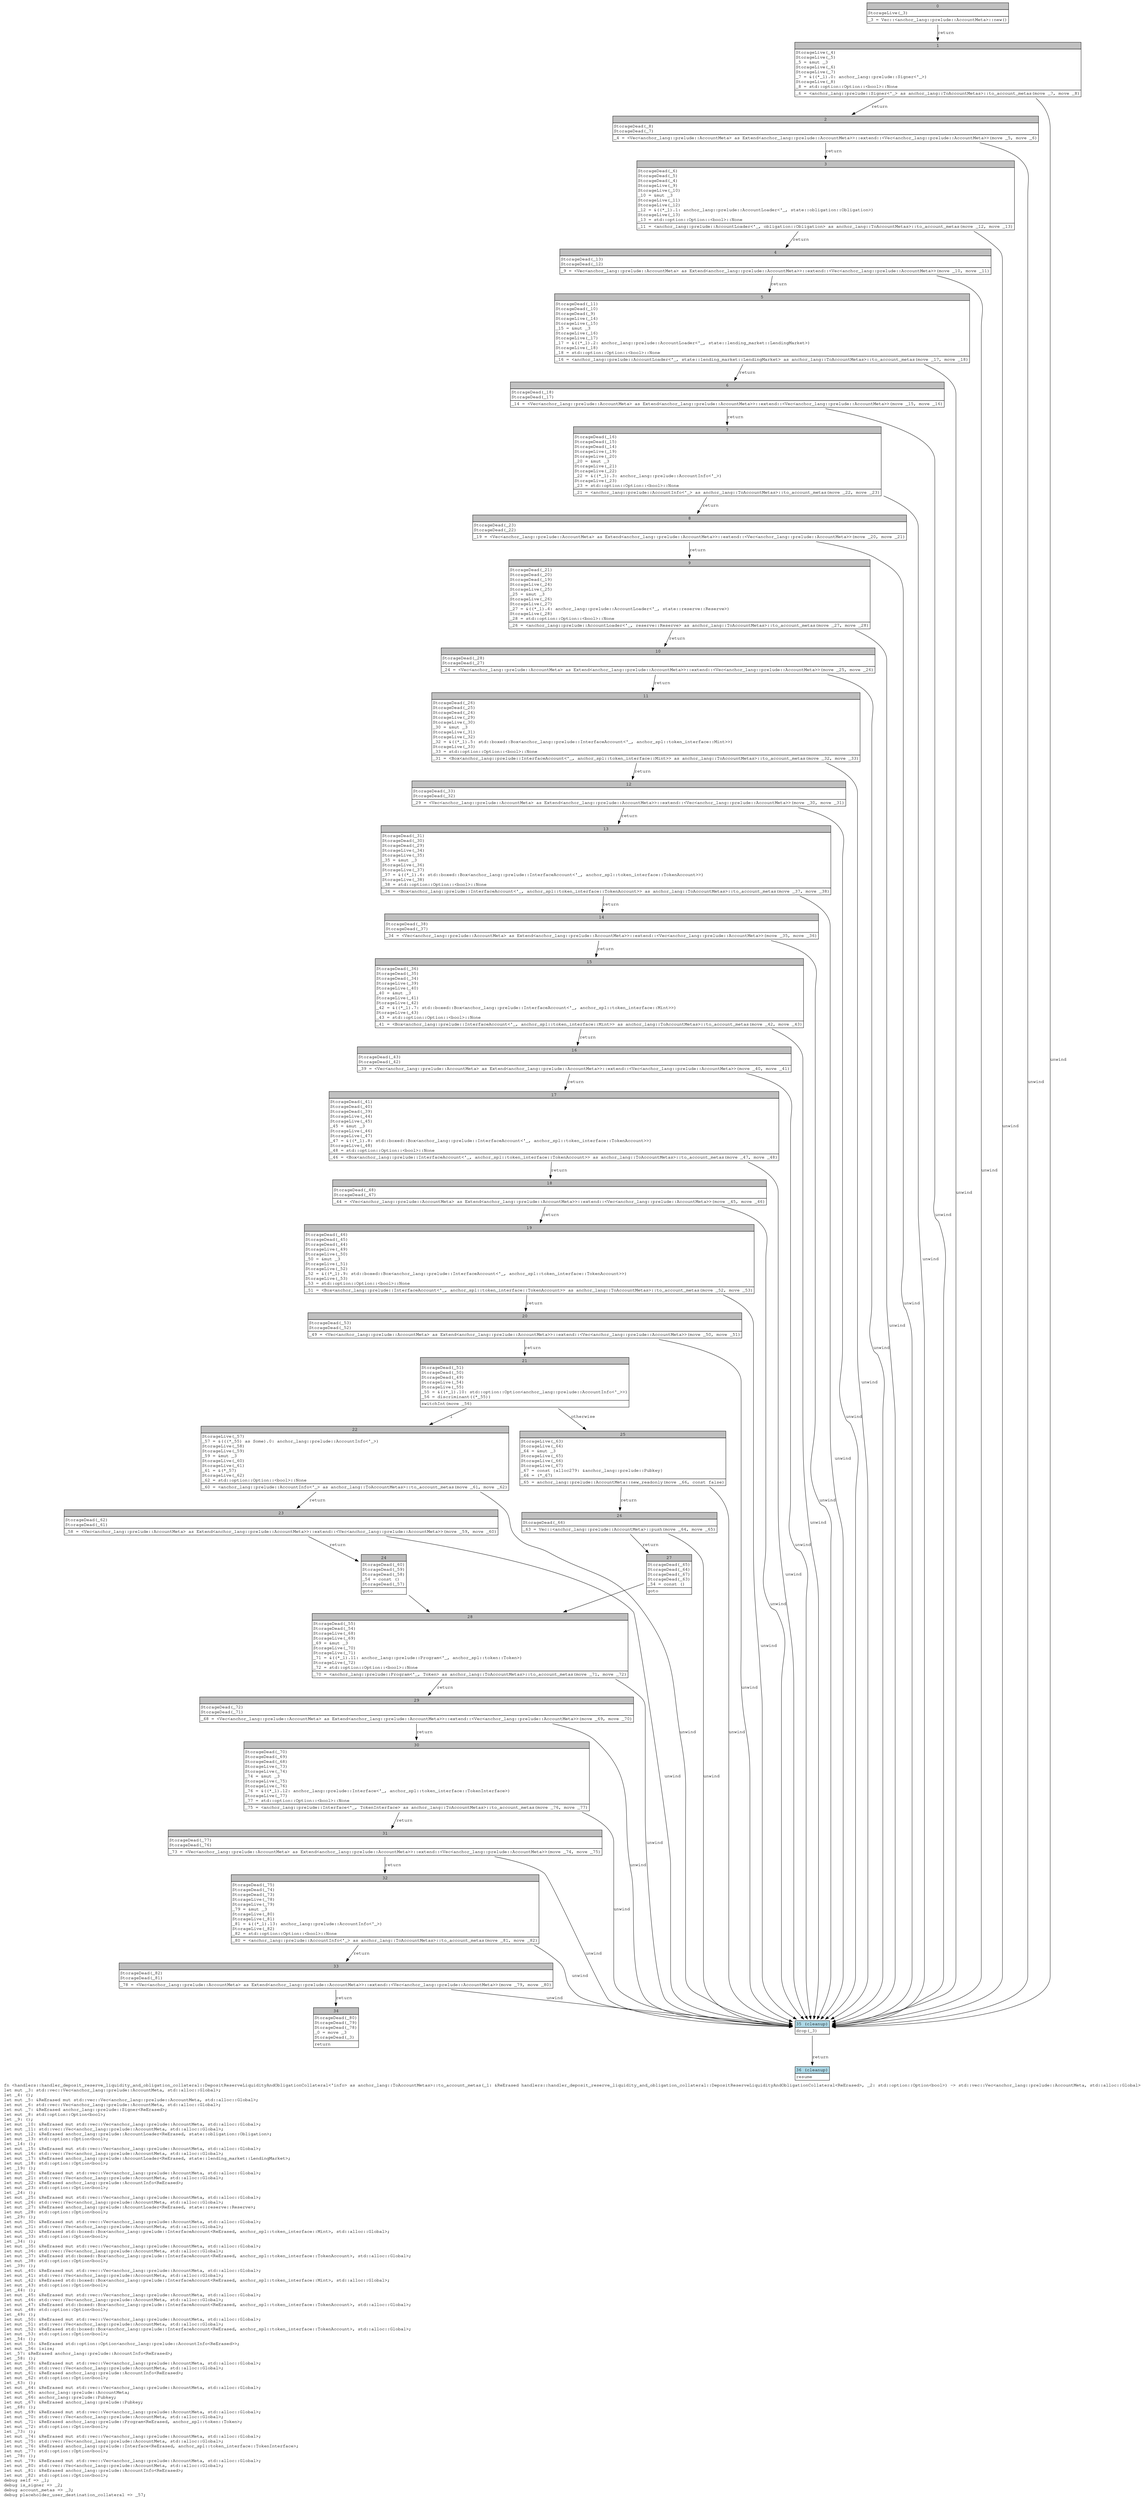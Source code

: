 digraph Mir_0_3423 {
    graph [fontname="Courier, monospace"];
    node [fontname="Courier, monospace"];
    edge [fontname="Courier, monospace"];
    label=<fn &lt;handlers::handler_deposit_reserve_liquidity_and_obligation_collateral::DepositReserveLiquidityAndObligationCollateral&lt;'info&gt; as anchor_lang::ToAccountMetas&gt;::to_account_metas(_1: &amp;ReErased handlers::handler_deposit_reserve_liquidity_and_obligation_collateral::DepositReserveLiquidityAndObligationCollateral&lt;ReErased&gt;, _2: std::option::Option&lt;bool&gt;) -&gt; std::vec::Vec&lt;anchor_lang::prelude::AccountMeta, std::alloc::Global&gt;<br align="left"/>let mut _3: std::vec::Vec&lt;anchor_lang::prelude::AccountMeta, std::alloc::Global&gt;;<br align="left"/>let _4: ();<br align="left"/>let mut _5: &amp;ReErased mut std::vec::Vec&lt;anchor_lang::prelude::AccountMeta, std::alloc::Global&gt;;<br align="left"/>let mut _6: std::vec::Vec&lt;anchor_lang::prelude::AccountMeta, std::alloc::Global&gt;;<br align="left"/>let mut _7: &amp;ReErased anchor_lang::prelude::Signer&lt;ReErased&gt;;<br align="left"/>let mut _8: std::option::Option&lt;bool&gt;;<br align="left"/>let _9: ();<br align="left"/>let mut _10: &amp;ReErased mut std::vec::Vec&lt;anchor_lang::prelude::AccountMeta, std::alloc::Global&gt;;<br align="left"/>let mut _11: std::vec::Vec&lt;anchor_lang::prelude::AccountMeta, std::alloc::Global&gt;;<br align="left"/>let mut _12: &amp;ReErased anchor_lang::prelude::AccountLoader&lt;ReErased, state::obligation::Obligation&gt;;<br align="left"/>let mut _13: std::option::Option&lt;bool&gt;;<br align="left"/>let _14: ();<br align="left"/>let mut _15: &amp;ReErased mut std::vec::Vec&lt;anchor_lang::prelude::AccountMeta, std::alloc::Global&gt;;<br align="left"/>let mut _16: std::vec::Vec&lt;anchor_lang::prelude::AccountMeta, std::alloc::Global&gt;;<br align="left"/>let mut _17: &amp;ReErased anchor_lang::prelude::AccountLoader&lt;ReErased, state::lending_market::LendingMarket&gt;;<br align="left"/>let mut _18: std::option::Option&lt;bool&gt;;<br align="left"/>let _19: ();<br align="left"/>let mut _20: &amp;ReErased mut std::vec::Vec&lt;anchor_lang::prelude::AccountMeta, std::alloc::Global&gt;;<br align="left"/>let mut _21: std::vec::Vec&lt;anchor_lang::prelude::AccountMeta, std::alloc::Global&gt;;<br align="left"/>let mut _22: &amp;ReErased anchor_lang::prelude::AccountInfo&lt;ReErased&gt;;<br align="left"/>let mut _23: std::option::Option&lt;bool&gt;;<br align="left"/>let _24: ();<br align="left"/>let mut _25: &amp;ReErased mut std::vec::Vec&lt;anchor_lang::prelude::AccountMeta, std::alloc::Global&gt;;<br align="left"/>let mut _26: std::vec::Vec&lt;anchor_lang::prelude::AccountMeta, std::alloc::Global&gt;;<br align="left"/>let mut _27: &amp;ReErased anchor_lang::prelude::AccountLoader&lt;ReErased, state::reserve::Reserve&gt;;<br align="left"/>let mut _28: std::option::Option&lt;bool&gt;;<br align="left"/>let _29: ();<br align="left"/>let mut _30: &amp;ReErased mut std::vec::Vec&lt;anchor_lang::prelude::AccountMeta, std::alloc::Global&gt;;<br align="left"/>let mut _31: std::vec::Vec&lt;anchor_lang::prelude::AccountMeta, std::alloc::Global&gt;;<br align="left"/>let mut _32: &amp;ReErased std::boxed::Box&lt;anchor_lang::prelude::InterfaceAccount&lt;ReErased, anchor_spl::token_interface::Mint&gt;, std::alloc::Global&gt;;<br align="left"/>let mut _33: std::option::Option&lt;bool&gt;;<br align="left"/>let _34: ();<br align="left"/>let mut _35: &amp;ReErased mut std::vec::Vec&lt;anchor_lang::prelude::AccountMeta, std::alloc::Global&gt;;<br align="left"/>let mut _36: std::vec::Vec&lt;anchor_lang::prelude::AccountMeta, std::alloc::Global&gt;;<br align="left"/>let mut _37: &amp;ReErased std::boxed::Box&lt;anchor_lang::prelude::InterfaceAccount&lt;ReErased, anchor_spl::token_interface::TokenAccount&gt;, std::alloc::Global&gt;;<br align="left"/>let mut _38: std::option::Option&lt;bool&gt;;<br align="left"/>let _39: ();<br align="left"/>let mut _40: &amp;ReErased mut std::vec::Vec&lt;anchor_lang::prelude::AccountMeta, std::alloc::Global&gt;;<br align="left"/>let mut _41: std::vec::Vec&lt;anchor_lang::prelude::AccountMeta, std::alloc::Global&gt;;<br align="left"/>let mut _42: &amp;ReErased std::boxed::Box&lt;anchor_lang::prelude::InterfaceAccount&lt;ReErased, anchor_spl::token_interface::Mint&gt;, std::alloc::Global&gt;;<br align="left"/>let mut _43: std::option::Option&lt;bool&gt;;<br align="left"/>let _44: ();<br align="left"/>let mut _45: &amp;ReErased mut std::vec::Vec&lt;anchor_lang::prelude::AccountMeta, std::alloc::Global&gt;;<br align="left"/>let mut _46: std::vec::Vec&lt;anchor_lang::prelude::AccountMeta, std::alloc::Global&gt;;<br align="left"/>let mut _47: &amp;ReErased std::boxed::Box&lt;anchor_lang::prelude::InterfaceAccount&lt;ReErased, anchor_spl::token_interface::TokenAccount&gt;, std::alloc::Global&gt;;<br align="left"/>let mut _48: std::option::Option&lt;bool&gt;;<br align="left"/>let _49: ();<br align="left"/>let mut _50: &amp;ReErased mut std::vec::Vec&lt;anchor_lang::prelude::AccountMeta, std::alloc::Global&gt;;<br align="left"/>let mut _51: std::vec::Vec&lt;anchor_lang::prelude::AccountMeta, std::alloc::Global&gt;;<br align="left"/>let mut _52: &amp;ReErased std::boxed::Box&lt;anchor_lang::prelude::InterfaceAccount&lt;ReErased, anchor_spl::token_interface::TokenAccount&gt;, std::alloc::Global&gt;;<br align="left"/>let mut _53: std::option::Option&lt;bool&gt;;<br align="left"/>let _54: ();<br align="left"/>let mut _55: &amp;ReErased std::option::Option&lt;anchor_lang::prelude::AccountInfo&lt;ReErased&gt;&gt;;<br align="left"/>let mut _56: isize;<br align="left"/>let _57: &amp;ReErased anchor_lang::prelude::AccountInfo&lt;ReErased&gt;;<br align="left"/>let _58: ();<br align="left"/>let mut _59: &amp;ReErased mut std::vec::Vec&lt;anchor_lang::prelude::AccountMeta, std::alloc::Global&gt;;<br align="left"/>let mut _60: std::vec::Vec&lt;anchor_lang::prelude::AccountMeta, std::alloc::Global&gt;;<br align="left"/>let mut _61: &amp;ReErased anchor_lang::prelude::AccountInfo&lt;ReErased&gt;;<br align="left"/>let mut _62: std::option::Option&lt;bool&gt;;<br align="left"/>let _63: ();<br align="left"/>let mut _64: &amp;ReErased mut std::vec::Vec&lt;anchor_lang::prelude::AccountMeta, std::alloc::Global&gt;;<br align="left"/>let mut _65: anchor_lang::prelude::AccountMeta;<br align="left"/>let mut _66: anchor_lang::prelude::Pubkey;<br align="left"/>let mut _67: &amp;ReErased anchor_lang::prelude::Pubkey;<br align="left"/>let _68: ();<br align="left"/>let mut _69: &amp;ReErased mut std::vec::Vec&lt;anchor_lang::prelude::AccountMeta, std::alloc::Global&gt;;<br align="left"/>let mut _70: std::vec::Vec&lt;anchor_lang::prelude::AccountMeta, std::alloc::Global&gt;;<br align="left"/>let mut _71: &amp;ReErased anchor_lang::prelude::Program&lt;ReErased, anchor_spl::token::Token&gt;;<br align="left"/>let mut _72: std::option::Option&lt;bool&gt;;<br align="left"/>let _73: ();<br align="left"/>let mut _74: &amp;ReErased mut std::vec::Vec&lt;anchor_lang::prelude::AccountMeta, std::alloc::Global&gt;;<br align="left"/>let mut _75: std::vec::Vec&lt;anchor_lang::prelude::AccountMeta, std::alloc::Global&gt;;<br align="left"/>let mut _76: &amp;ReErased anchor_lang::prelude::Interface&lt;ReErased, anchor_spl::token_interface::TokenInterface&gt;;<br align="left"/>let mut _77: std::option::Option&lt;bool&gt;;<br align="left"/>let _78: ();<br align="left"/>let mut _79: &amp;ReErased mut std::vec::Vec&lt;anchor_lang::prelude::AccountMeta, std::alloc::Global&gt;;<br align="left"/>let mut _80: std::vec::Vec&lt;anchor_lang::prelude::AccountMeta, std::alloc::Global&gt;;<br align="left"/>let mut _81: &amp;ReErased anchor_lang::prelude::AccountInfo&lt;ReErased&gt;;<br align="left"/>let mut _82: std::option::Option&lt;bool&gt;;<br align="left"/>debug self =&gt; _1;<br align="left"/>debug is_signer =&gt; _2;<br align="left"/>debug account_metas =&gt; _3;<br align="left"/>debug placeholder_user_destination_collateral =&gt; _57;<br align="left"/>>;
    bb0__0_3423 [shape="none", label=<<table border="0" cellborder="1" cellspacing="0"><tr><td bgcolor="gray" align="center" colspan="1">0</td></tr><tr><td align="left" balign="left">StorageLive(_3)<br/></td></tr><tr><td align="left">_3 = Vec::&lt;anchor_lang::prelude::AccountMeta&gt;::new()</td></tr></table>>];
    bb1__0_3423 [shape="none", label=<<table border="0" cellborder="1" cellspacing="0"><tr><td bgcolor="gray" align="center" colspan="1">1</td></tr><tr><td align="left" balign="left">StorageLive(_4)<br/>StorageLive(_5)<br/>_5 = &amp;mut _3<br/>StorageLive(_6)<br/>StorageLive(_7)<br/>_7 = &amp;((*_1).0: anchor_lang::prelude::Signer&lt;'_&gt;)<br/>StorageLive(_8)<br/>_8 = std::option::Option::&lt;bool&gt;::None<br/></td></tr><tr><td align="left">_6 = &lt;anchor_lang::prelude::Signer&lt;'_&gt; as anchor_lang::ToAccountMetas&gt;::to_account_metas(move _7, move _8)</td></tr></table>>];
    bb2__0_3423 [shape="none", label=<<table border="0" cellborder="1" cellspacing="0"><tr><td bgcolor="gray" align="center" colspan="1">2</td></tr><tr><td align="left" balign="left">StorageDead(_8)<br/>StorageDead(_7)<br/></td></tr><tr><td align="left">_4 = &lt;Vec&lt;anchor_lang::prelude::AccountMeta&gt; as Extend&lt;anchor_lang::prelude::AccountMeta&gt;&gt;::extend::&lt;Vec&lt;anchor_lang::prelude::AccountMeta&gt;&gt;(move _5, move _6)</td></tr></table>>];
    bb3__0_3423 [shape="none", label=<<table border="0" cellborder="1" cellspacing="0"><tr><td bgcolor="gray" align="center" colspan="1">3</td></tr><tr><td align="left" balign="left">StorageDead(_6)<br/>StorageDead(_5)<br/>StorageDead(_4)<br/>StorageLive(_9)<br/>StorageLive(_10)<br/>_10 = &amp;mut _3<br/>StorageLive(_11)<br/>StorageLive(_12)<br/>_12 = &amp;((*_1).1: anchor_lang::prelude::AccountLoader&lt;'_, state::obligation::Obligation&gt;)<br/>StorageLive(_13)<br/>_13 = std::option::Option::&lt;bool&gt;::None<br/></td></tr><tr><td align="left">_11 = &lt;anchor_lang::prelude::AccountLoader&lt;'_, obligation::Obligation&gt; as anchor_lang::ToAccountMetas&gt;::to_account_metas(move _12, move _13)</td></tr></table>>];
    bb4__0_3423 [shape="none", label=<<table border="0" cellborder="1" cellspacing="0"><tr><td bgcolor="gray" align="center" colspan="1">4</td></tr><tr><td align="left" balign="left">StorageDead(_13)<br/>StorageDead(_12)<br/></td></tr><tr><td align="left">_9 = &lt;Vec&lt;anchor_lang::prelude::AccountMeta&gt; as Extend&lt;anchor_lang::prelude::AccountMeta&gt;&gt;::extend::&lt;Vec&lt;anchor_lang::prelude::AccountMeta&gt;&gt;(move _10, move _11)</td></tr></table>>];
    bb5__0_3423 [shape="none", label=<<table border="0" cellborder="1" cellspacing="0"><tr><td bgcolor="gray" align="center" colspan="1">5</td></tr><tr><td align="left" balign="left">StorageDead(_11)<br/>StorageDead(_10)<br/>StorageDead(_9)<br/>StorageLive(_14)<br/>StorageLive(_15)<br/>_15 = &amp;mut _3<br/>StorageLive(_16)<br/>StorageLive(_17)<br/>_17 = &amp;((*_1).2: anchor_lang::prelude::AccountLoader&lt;'_, state::lending_market::LendingMarket&gt;)<br/>StorageLive(_18)<br/>_18 = std::option::Option::&lt;bool&gt;::None<br/></td></tr><tr><td align="left">_16 = &lt;anchor_lang::prelude::AccountLoader&lt;'_, state::lending_market::LendingMarket&gt; as anchor_lang::ToAccountMetas&gt;::to_account_metas(move _17, move _18)</td></tr></table>>];
    bb6__0_3423 [shape="none", label=<<table border="0" cellborder="1" cellspacing="0"><tr><td bgcolor="gray" align="center" colspan="1">6</td></tr><tr><td align="left" balign="left">StorageDead(_18)<br/>StorageDead(_17)<br/></td></tr><tr><td align="left">_14 = &lt;Vec&lt;anchor_lang::prelude::AccountMeta&gt; as Extend&lt;anchor_lang::prelude::AccountMeta&gt;&gt;::extend::&lt;Vec&lt;anchor_lang::prelude::AccountMeta&gt;&gt;(move _15, move _16)</td></tr></table>>];
    bb7__0_3423 [shape="none", label=<<table border="0" cellborder="1" cellspacing="0"><tr><td bgcolor="gray" align="center" colspan="1">7</td></tr><tr><td align="left" balign="left">StorageDead(_16)<br/>StorageDead(_15)<br/>StorageDead(_14)<br/>StorageLive(_19)<br/>StorageLive(_20)<br/>_20 = &amp;mut _3<br/>StorageLive(_21)<br/>StorageLive(_22)<br/>_22 = &amp;((*_1).3: anchor_lang::prelude::AccountInfo&lt;'_&gt;)<br/>StorageLive(_23)<br/>_23 = std::option::Option::&lt;bool&gt;::None<br/></td></tr><tr><td align="left">_21 = &lt;anchor_lang::prelude::AccountInfo&lt;'_&gt; as anchor_lang::ToAccountMetas&gt;::to_account_metas(move _22, move _23)</td></tr></table>>];
    bb8__0_3423 [shape="none", label=<<table border="0" cellborder="1" cellspacing="0"><tr><td bgcolor="gray" align="center" colspan="1">8</td></tr><tr><td align="left" balign="left">StorageDead(_23)<br/>StorageDead(_22)<br/></td></tr><tr><td align="left">_19 = &lt;Vec&lt;anchor_lang::prelude::AccountMeta&gt; as Extend&lt;anchor_lang::prelude::AccountMeta&gt;&gt;::extend::&lt;Vec&lt;anchor_lang::prelude::AccountMeta&gt;&gt;(move _20, move _21)</td></tr></table>>];
    bb9__0_3423 [shape="none", label=<<table border="0" cellborder="1" cellspacing="0"><tr><td bgcolor="gray" align="center" colspan="1">9</td></tr><tr><td align="left" balign="left">StorageDead(_21)<br/>StorageDead(_20)<br/>StorageDead(_19)<br/>StorageLive(_24)<br/>StorageLive(_25)<br/>_25 = &amp;mut _3<br/>StorageLive(_26)<br/>StorageLive(_27)<br/>_27 = &amp;((*_1).4: anchor_lang::prelude::AccountLoader&lt;'_, state::reserve::Reserve&gt;)<br/>StorageLive(_28)<br/>_28 = std::option::Option::&lt;bool&gt;::None<br/></td></tr><tr><td align="left">_26 = &lt;anchor_lang::prelude::AccountLoader&lt;'_, reserve::Reserve&gt; as anchor_lang::ToAccountMetas&gt;::to_account_metas(move _27, move _28)</td></tr></table>>];
    bb10__0_3423 [shape="none", label=<<table border="0" cellborder="1" cellspacing="0"><tr><td bgcolor="gray" align="center" colspan="1">10</td></tr><tr><td align="left" balign="left">StorageDead(_28)<br/>StorageDead(_27)<br/></td></tr><tr><td align="left">_24 = &lt;Vec&lt;anchor_lang::prelude::AccountMeta&gt; as Extend&lt;anchor_lang::prelude::AccountMeta&gt;&gt;::extend::&lt;Vec&lt;anchor_lang::prelude::AccountMeta&gt;&gt;(move _25, move _26)</td></tr></table>>];
    bb11__0_3423 [shape="none", label=<<table border="0" cellborder="1" cellspacing="0"><tr><td bgcolor="gray" align="center" colspan="1">11</td></tr><tr><td align="left" balign="left">StorageDead(_26)<br/>StorageDead(_25)<br/>StorageDead(_24)<br/>StorageLive(_29)<br/>StorageLive(_30)<br/>_30 = &amp;mut _3<br/>StorageLive(_31)<br/>StorageLive(_32)<br/>_32 = &amp;((*_1).5: std::boxed::Box&lt;anchor_lang::prelude::InterfaceAccount&lt;'_, anchor_spl::token_interface::Mint&gt;&gt;)<br/>StorageLive(_33)<br/>_33 = std::option::Option::&lt;bool&gt;::None<br/></td></tr><tr><td align="left">_31 = &lt;Box&lt;anchor_lang::prelude::InterfaceAccount&lt;'_, anchor_spl::token_interface::Mint&gt;&gt; as anchor_lang::ToAccountMetas&gt;::to_account_metas(move _32, move _33)</td></tr></table>>];
    bb12__0_3423 [shape="none", label=<<table border="0" cellborder="1" cellspacing="0"><tr><td bgcolor="gray" align="center" colspan="1">12</td></tr><tr><td align="left" balign="left">StorageDead(_33)<br/>StorageDead(_32)<br/></td></tr><tr><td align="left">_29 = &lt;Vec&lt;anchor_lang::prelude::AccountMeta&gt; as Extend&lt;anchor_lang::prelude::AccountMeta&gt;&gt;::extend::&lt;Vec&lt;anchor_lang::prelude::AccountMeta&gt;&gt;(move _30, move _31)</td></tr></table>>];
    bb13__0_3423 [shape="none", label=<<table border="0" cellborder="1" cellspacing="0"><tr><td bgcolor="gray" align="center" colspan="1">13</td></tr><tr><td align="left" balign="left">StorageDead(_31)<br/>StorageDead(_30)<br/>StorageDead(_29)<br/>StorageLive(_34)<br/>StorageLive(_35)<br/>_35 = &amp;mut _3<br/>StorageLive(_36)<br/>StorageLive(_37)<br/>_37 = &amp;((*_1).6: std::boxed::Box&lt;anchor_lang::prelude::InterfaceAccount&lt;'_, anchor_spl::token_interface::TokenAccount&gt;&gt;)<br/>StorageLive(_38)<br/>_38 = std::option::Option::&lt;bool&gt;::None<br/></td></tr><tr><td align="left">_36 = &lt;Box&lt;anchor_lang::prelude::InterfaceAccount&lt;'_, anchor_spl::token_interface::TokenAccount&gt;&gt; as anchor_lang::ToAccountMetas&gt;::to_account_metas(move _37, move _38)</td></tr></table>>];
    bb14__0_3423 [shape="none", label=<<table border="0" cellborder="1" cellspacing="0"><tr><td bgcolor="gray" align="center" colspan="1">14</td></tr><tr><td align="left" balign="left">StorageDead(_38)<br/>StorageDead(_37)<br/></td></tr><tr><td align="left">_34 = &lt;Vec&lt;anchor_lang::prelude::AccountMeta&gt; as Extend&lt;anchor_lang::prelude::AccountMeta&gt;&gt;::extend::&lt;Vec&lt;anchor_lang::prelude::AccountMeta&gt;&gt;(move _35, move _36)</td></tr></table>>];
    bb15__0_3423 [shape="none", label=<<table border="0" cellborder="1" cellspacing="0"><tr><td bgcolor="gray" align="center" colspan="1">15</td></tr><tr><td align="left" balign="left">StorageDead(_36)<br/>StorageDead(_35)<br/>StorageDead(_34)<br/>StorageLive(_39)<br/>StorageLive(_40)<br/>_40 = &amp;mut _3<br/>StorageLive(_41)<br/>StorageLive(_42)<br/>_42 = &amp;((*_1).7: std::boxed::Box&lt;anchor_lang::prelude::InterfaceAccount&lt;'_, anchor_spl::token_interface::Mint&gt;&gt;)<br/>StorageLive(_43)<br/>_43 = std::option::Option::&lt;bool&gt;::None<br/></td></tr><tr><td align="left">_41 = &lt;Box&lt;anchor_lang::prelude::InterfaceAccount&lt;'_, anchor_spl::token_interface::Mint&gt;&gt; as anchor_lang::ToAccountMetas&gt;::to_account_metas(move _42, move _43)</td></tr></table>>];
    bb16__0_3423 [shape="none", label=<<table border="0" cellborder="1" cellspacing="0"><tr><td bgcolor="gray" align="center" colspan="1">16</td></tr><tr><td align="left" balign="left">StorageDead(_43)<br/>StorageDead(_42)<br/></td></tr><tr><td align="left">_39 = &lt;Vec&lt;anchor_lang::prelude::AccountMeta&gt; as Extend&lt;anchor_lang::prelude::AccountMeta&gt;&gt;::extend::&lt;Vec&lt;anchor_lang::prelude::AccountMeta&gt;&gt;(move _40, move _41)</td></tr></table>>];
    bb17__0_3423 [shape="none", label=<<table border="0" cellborder="1" cellspacing="0"><tr><td bgcolor="gray" align="center" colspan="1">17</td></tr><tr><td align="left" balign="left">StorageDead(_41)<br/>StorageDead(_40)<br/>StorageDead(_39)<br/>StorageLive(_44)<br/>StorageLive(_45)<br/>_45 = &amp;mut _3<br/>StorageLive(_46)<br/>StorageLive(_47)<br/>_47 = &amp;((*_1).8: std::boxed::Box&lt;anchor_lang::prelude::InterfaceAccount&lt;'_, anchor_spl::token_interface::TokenAccount&gt;&gt;)<br/>StorageLive(_48)<br/>_48 = std::option::Option::&lt;bool&gt;::None<br/></td></tr><tr><td align="left">_46 = &lt;Box&lt;anchor_lang::prelude::InterfaceAccount&lt;'_, anchor_spl::token_interface::TokenAccount&gt;&gt; as anchor_lang::ToAccountMetas&gt;::to_account_metas(move _47, move _48)</td></tr></table>>];
    bb18__0_3423 [shape="none", label=<<table border="0" cellborder="1" cellspacing="0"><tr><td bgcolor="gray" align="center" colspan="1">18</td></tr><tr><td align="left" balign="left">StorageDead(_48)<br/>StorageDead(_47)<br/></td></tr><tr><td align="left">_44 = &lt;Vec&lt;anchor_lang::prelude::AccountMeta&gt; as Extend&lt;anchor_lang::prelude::AccountMeta&gt;&gt;::extend::&lt;Vec&lt;anchor_lang::prelude::AccountMeta&gt;&gt;(move _45, move _46)</td></tr></table>>];
    bb19__0_3423 [shape="none", label=<<table border="0" cellborder="1" cellspacing="0"><tr><td bgcolor="gray" align="center" colspan="1">19</td></tr><tr><td align="left" balign="left">StorageDead(_46)<br/>StorageDead(_45)<br/>StorageDead(_44)<br/>StorageLive(_49)<br/>StorageLive(_50)<br/>_50 = &amp;mut _3<br/>StorageLive(_51)<br/>StorageLive(_52)<br/>_52 = &amp;((*_1).9: std::boxed::Box&lt;anchor_lang::prelude::InterfaceAccount&lt;'_, anchor_spl::token_interface::TokenAccount&gt;&gt;)<br/>StorageLive(_53)<br/>_53 = std::option::Option::&lt;bool&gt;::None<br/></td></tr><tr><td align="left">_51 = &lt;Box&lt;anchor_lang::prelude::InterfaceAccount&lt;'_, anchor_spl::token_interface::TokenAccount&gt;&gt; as anchor_lang::ToAccountMetas&gt;::to_account_metas(move _52, move _53)</td></tr></table>>];
    bb20__0_3423 [shape="none", label=<<table border="0" cellborder="1" cellspacing="0"><tr><td bgcolor="gray" align="center" colspan="1">20</td></tr><tr><td align="left" balign="left">StorageDead(_53)<br/>StorageDead(_52)<br/></td></tr><tr><td align="left">_49 = &lt;Vec&lt;anchor_lang::prelude::AccountMeta&gt; as Extend&lt;anchor_lang::prelude::AccountMeta&gt;&gt;::extend::&lt;Vec&lt;anchor_lang::prelude::AccountMeta&gt;&gt;(move _50, move _51)</td></tr></table>>];
    bb21__0_3423 [shape="none", label=<<table border="0" cellborder="1" cellspacing="0"><tr><td bgcolor="gray" align="center" colspan="1">21</td></tr><tr><td align="left" balign="left">StorageDead(_51)<br/>StorageDead(_50)<br/>StorageDead(_49)<br/>StorageLive(_54)<br/>StorageLive(_55)<br/>_55 = &amp;((*_1).10: std::option::Option&lt;anchor_lang::prelude::AccountInfo&lt;'_&gt;&gt;)<br/>_56 = discriminant((*_55))<br/></td></tr><tr><td align="left">switchInt(move _56)</td></tr></table>>];
    bb22__0_3423 [shape="none", label=<<table border="0" cellborder="1" cellspacing="0"><tr><td bgcolor="gray" align="center" colspan="1">22</td></tr><tr><td align="left" balign="left">StorageLive(_57)<br/>_57 = &amp;(((*_55) as Some).0: anchor_lang::prelude::AccountInfo&lt;'_&gt;)<br/>StorageLive(_58)<br/>StorageLive(_59)<br/>_59 = &amp;mut _3<br/>StorageLive(_60)<br/>StorageLive(_61)<br/>_61 = &amp;(*_57)<br/>StorageLive(_62)<br/>_62 = std::option::Option::&lt;bool&gt;::None<br/></td></tr><tr><td align="left">_60 = &lt;anchor_lang::prelude::AccountInfo&lt;'_&gt; as anchor_lang::ToAccountMetas&gt;::to_account_metas(move _61, move _62)</td></tr></table>>];
    bb23__0_3423 [shape="none", label=<<table border="0" cellborder="1" cellspacing="0"><tr><td bgcolor="gray" align="center" colspan="1">23</td></tr><tr><td align="left" balign="left">StorageDead(_62)<br/>StorageDead(_61)<br/></td></tr><tr><td align="left">_58 = &lt;Vec&lt;anchor_lang::prelude::AccountMeta&gt; as Extend&lt;anchor_lang::prelude::AccountMeta&gt;&gt;::extend::&lt;Vec&lt;anchor_lang::prelude::AccountMeta&gt;&gt;(move _59, move _60)</td></tr></table>>];
    bb24__0_3423 [shape="none", label=<<table border="0" cellborder="1" cellspacing="0"><tr><td bgcolor="gray" align="center" colspan="1">24</td></tr><tr><td align="left" balign="left">StorageDead(_60)<br/>StorageDead(_59)<br/>StorageDead(_58)<br/>_54 = const ()<br/>StorageDead(_57)<br/></td></tr><tr><td align="left">goto</td></tr></table>>];
    bb25__0_3423 [shape="none", label=<<table border="0" cellborder="1" cellspacing="0"><tr><td bgcolor="gray" align="center" colspan="1">25</td></tr><tr><td align="left" balign="left">StorageLive(_63)<br/>StorageLive(_64)<br/>_64 = &amp;mut _3<br/>StorageLive(_65)<br/>StorageLive(_66)<br/>StorageLive(_67)<br/>_67 = const {alloc279: &amp;anchor_lang::prelude::Pubkey}<br/>_66 = (*_67)<br/></td></tr><tr><td align="left">_65 = anchor_lang::prelude::AccountMeta::new_readonly(move _66, const false)</td></tr></table>>];
    bb26__0_3423 [shape="none", label=<<table border="0" cellborder="1" cellspacing="0"><tr><td bgcolor="gray" align="center" colspan="1">26</td></tr><tr><td align="left" balign="left">StorageDead(_66)<br/></td></tr><tr><td align="left">_63 = Vec::&lt;anchor_lang::prelude::AccountMeta&gt;::push(move _64, move _65)</td></tr></table>>];
    bb27__0_3423 [shape="none", label=<<table border="0" cellborder="1" cellspacing="0"><tr><td bgcolor="gray" align="center" colspan="1">27</td></tr><tr><td align="left" balign="left">StorageDead(_65)<br/>StorageDead(_64)<br/>StorageDead(_67)<br/>StorageDead(_63)<br/>_54 = const ()<br/></td></tr><tr><td align="left">goto</td></tr></table>>];
    bb28__0_3423 [shape="none", label=<<table border="0" cellborder="1" cellspacing="0"><tr><td bgcolor="gray" align="center" colspan="1">28</td></tr><tr><td align="left" balign="left">StorageDead(_55)<br/>StorageDead(_54)<br/>StorageLive(_68)<br/>StorageLive(_69)<br/>_69 = &amp;mut _3<br/>StorageLive(_70)<br/>StorageLive(_71)<br/>_71 = &amp;((*_1).11: anchor_lang::prelude::Program&lt;'_, anchor_spl::token::Token&gt;)<br/>StorageLive(_72)<br/>_72 = std::option::Option::&lt;bool&gt;::None<br/></td></tr><tr><td align="left">_70 = &lt;anchor_lang::prelude::Program&lt;'_, Token&gt; as anchor_lang::ToAccountMetas&gt;::to_account_metas(move _71, move _72)</td></tr></table>>];
    bb29__0_3423 [shape="none", label=<<table border="0" cellborder="1" cellspacing="0"><tr><td bgcolor="gray" align="center" colspan="1">29</td></tr><tr><td align="left" balign="left">StorageDead(_72)<br/>StorageDead(_71)<br/></td></tr><tr><td align="left">_68 = &lt;Vec&lt;anchor_lang::prelude::AccountMeta&gt; as Extend&lt;anchor_lang::prelude::AccountMeta&gt;&gt;::extend::&lt;Vec&lt;anchor_lang::prelude::AccountMeta&gt;&gt;(move _69, move _70)</td></tr></table>>];
    bb30__0_3423 [shape="none", label=<<table border="0" cellborder="1" cellspacing="0"><tr><td bgcolor="gray" align="center" colspan="1">30</td></tr><tr><td align="left" balign="left">StorageDead(_70)<br/>StorageDead(_69)<br/>StorageDead(_68)<br/>StorageLive(_73)<br/>StorageLive(_74)<br/>_74 = &amp;mut _3<br/>StorageLive(_75)<br/>StorageLive(_76)<br/>_76 = &amp;((*_1).12: anchor_lang::prelude::Interface&lt;'_, anchor_spl::token_interface::TokenInterface&gt;)<br/>StorageLive(_77)<br/>_77 = std::option::Option::&lt;bool&gt;::None<br/></td></tr><tr><td align="left">_75 = &lt;anchor_lang::prelude::Interface&lt;'_, TokenInterface&gt; as anchor_lang::ToAccountMetas&gt;::to_account_metas(move _76, move _77)</td></tr></table>>];
    bb31__0_3423 [shape="none", label=<<table border="0" cellborder="1" cellspacing="0"><tr><td bgcolor="gray" align="center" colspan="1">31</td></tr><tr><td align="left" balign="left">StorageDead(_77)<br/>StorageDead(_76)<br/></td></tr><tr><td align="left">_73 = &lt;Vec&lt;anchor_lang::prelude::AccountMeta&gt; as Extend&lt;anchor_lang::prelude::AccountMeta&gt;&gt;::extend::&lt;Vec&lt;anchor_lang::prelude::AccountMeta&gt;&gt;(move _74, move _75)</td></tr></table>>];
    bb32__0_3423 [shape="none", label=<<table border="0" cellborder="1" cellspacing="0"><tr><td bgcolor="gray" align="center" colspan="1">32</td></tr><tr><td align="left" balign="left">StorageDead(_75)<br/>StorageDead(_74)<br/>StorageDead(_73)<br/>StorageLive(_78)<br/>StorageLive(_79)<br/>_79 = &amp;mut _3<br/>StorageLive(_80)<br/>StorageLive(_81)<br/>_81 = &amp;((*_1).13: anchor_lang::prelude::AccountInfo&lt;'_&gt;)<br/>StorageLive(_82)<br/>_82 = std::option::Option::&lt;bool&gt;::None<br/></td></tr><tr><td align="left">_80 = &lt;anchor_lang::prelude::AccountInfo&lt;'_&gt; as anchor_lang::ToAccountMetas&gt;::to_account_metas(move _81, move _82)</td></tr></table>>];
    bb33__0_3423 [shape="none", label=<<table border="0" cellborder="1" cellspacing="0"><tr><td bgcolor="gray" align="center" colspan="1">33</td></tr><tr><td align="left" balign="left">StorageDead(_82)<br/>StorageDead(_81)<br/></td></tr><tr><td align="left">_78 = &lt;Vec&lt;anchor_lang::prelude::AccountMeta&gt; as Extend&lt;anchor_lang::prelude::AccountMeta&gt;&gt;::extend::&lt;Vec&lt;anchor_lang::prelude::AccountMeta&gt;&gt;(move _79, move _80)</td></tr></table>>];
    bb34__0_3423 [shape="none", label=<<table border="0" cellborder="1" cellspacing="0"><tr><td bgcolor="gray" align="center" colspan="1">34</td></tr><tr><td align="left" balign="left">StorageDead(_80)<br/>StorageDead(_79)<br/>StorageDead(_78)<br/>_0 = move _3<br/>StorageDead(_3)<br/></td></tr><tr><td align="left">return</td></tr></table>>];
    bb35__0_3423 [shape="none", label=<<table border="0" cellborder="1" cellspacing="0"><tr><td bgcolor="lightblue" align="center" colspan="1">35 (cleanup)</td></tr><tr><td align="left">drop(_3)</td></tr></table>>];
    bb36__0_3423 [shape="none", label=<<table border="0" cellborder="1" cellspacing="0"><tr><td bgcolor="lightblue" align="center" colspan="1">36 (cleanup)</td></tr><tr><td align="left">resume</td></tr></table>>];
    bb0__0_3423 -> bb1__0_3423 [label="return"];
    bb1__0_3423 -> bb2__0_3423 [label="return"];
    bb1__0_3423 -> bb35__0_3423 [label="unwind"];
    bb2__0_3423 -> bb3__0_3423 [label="return"];
    bb2__0_3423 -> bb35__0_3423 [label="unwind"];
    bb3__0_3423 -> bb4__0_3423 [label="return"];
    bb3__0_3423 -> bb35__0_3423 [label="unwind"];
    bb4__0_3423 -> bb5__0_3423 [label="return"];
    bb4__0_3423 -> bb35__0_3423 [label="unwind"];
    bb5__0_3423 -> bb6__0_3423 [label="return"];
    bb5__0_3423 -> bb35__0_3423 [label="unwind"];
    bb6__0_3423 -> bb7__0_3423 [label="return"];
    bb6__0_3423 -> bb35__0_3423 [label="unwind"];
    bb7__0_3423 -> bb8__0_3423 [label="return"];
    bb7__0_3423 -> bb35__0_3423 [label="unwind"];
    bb8__0_3423 -> bb9__0_3423 [label="return"];
    bb8__0_3423 -> bb35__0_3423 [label="unwind"];
    bb9__0_3423 -> bb10__0_3423 [label="return"];
    bb9__0_3423 -> bb35__0_3423 [label="unwind"];
    bb10__0_3423 -> bb11__0_3423 [label="return"];
    bb10__0_3423 -> bb35__0_3423 [label="unwind"];
    bb11__0_3423 -> bb12__0_3423 [label="return"];
    bb11__0_3423 -> bb35__0_3423 [label="unwind"];
    bb12__0_3423 -> bb13__0_3423 [label="return"];
    bb12__0_3423 -> bb35__0_3423 [label="unwind"];
    bb13__0_3423 -> bb14__0_3423 [label="return"];
    bb13__0_3423 -> bb35__0_3423 [label="unwind"];
    bb14__0_3423 -> bb15__0_3423 [label="return"];
    bb14__0_3423 -> bb35__0_3423 [label="unwind"];
    bb15__0_3423 -> bb16__0_3423 [label="return"];
    bb15__0_3423 -> bb35__0_3423 [label="unwind"];
    bb16__0_3423 -> bb17__0_3423 [label="return"];
    bb16__0_3423 -> bb35__0_3423 [label="unwind"];
    bb17__0_3423 -> bb18__0_3423 [label="return"];
    bb17__0_3423 -> bb35__0_3423 [label="unwind"];
    bb18__0_3423 -> bb19__0_3423 [label="return"];
    bb18__0_3423 -> bb35__0_3423 [label="unwind"];
    bb19__0_3423 -> bb20__0_3423 [label="return"];
    bb19__0_3423 -> bb35__0_3423 [label="unwind"];
    bb20__0_3423 -> bb21__0_3423 [label="return"];
    bb20__0_3423 -> bb35__0_3423 [label="unwind"];
    bb21__0_3423 -> bb22__0_3423 [label="1"];
    bb21__0_3423 -> bb25__0_3423 [label="otherwise"];
    bb22__0_3423 -> bb23__0_3423 [label="return"];
    bb22__0_3423 -> bb35__0_3423 [label="unwind"];
    bb23__0_3423 -> bb24__0_3423 [label="return"];
    bb23__0_3423 -> bb35__0_3423 [label="unwind"];
    bb24__0_3423 -> bb28__0_3423 [label=""];
    bb25__0_3423 -> bb26__0_3423 [label="return"];
    bb25__0_3423 -> bb35__0_3423 [label="unwind"];
    bb26__0_3423 -> bb27__0_3423 [label="return"];
    bb26__0_3423 -> bb35__0_3423 [label="unwind"];
    bb27__0_3423 -> bb28__0_3423 [label=""];
    bb28__0_3423 -> bb29__0_3423 [label="return"];
    bb28__0_3423 -> bb35__0_3423 [label="unwind"];
    bb29__0_3423 -> bb30__0_3423 [label="return"];
    bb29__0_3423 -> bb35__0_3423 [label="unwind"];
    bb30__0_3423 -> bb31__0_3423 [label="return"];
    bb30__0_3423 -> bb35__0_3423 [label="unwind"];
    bb31__0_3423 -> bb32__0_3423 [label="return"];
    bb31__0_3423 -> bb35__0_3423 [label="unwind"];
    bb32__0_3423 -> bb33__0_3423 [label="return"];
    bb32__0_3423 -> bb35__0_3423 [label="unwind"];
    bb33__0_3423 -> bb34__0_3423 [label="return"];
    bb33__0_3423 -> bb35__0_3423 [label="unwind"];
    bb35__0_3423 -> bb36__0_3423 [label="return"];
}
